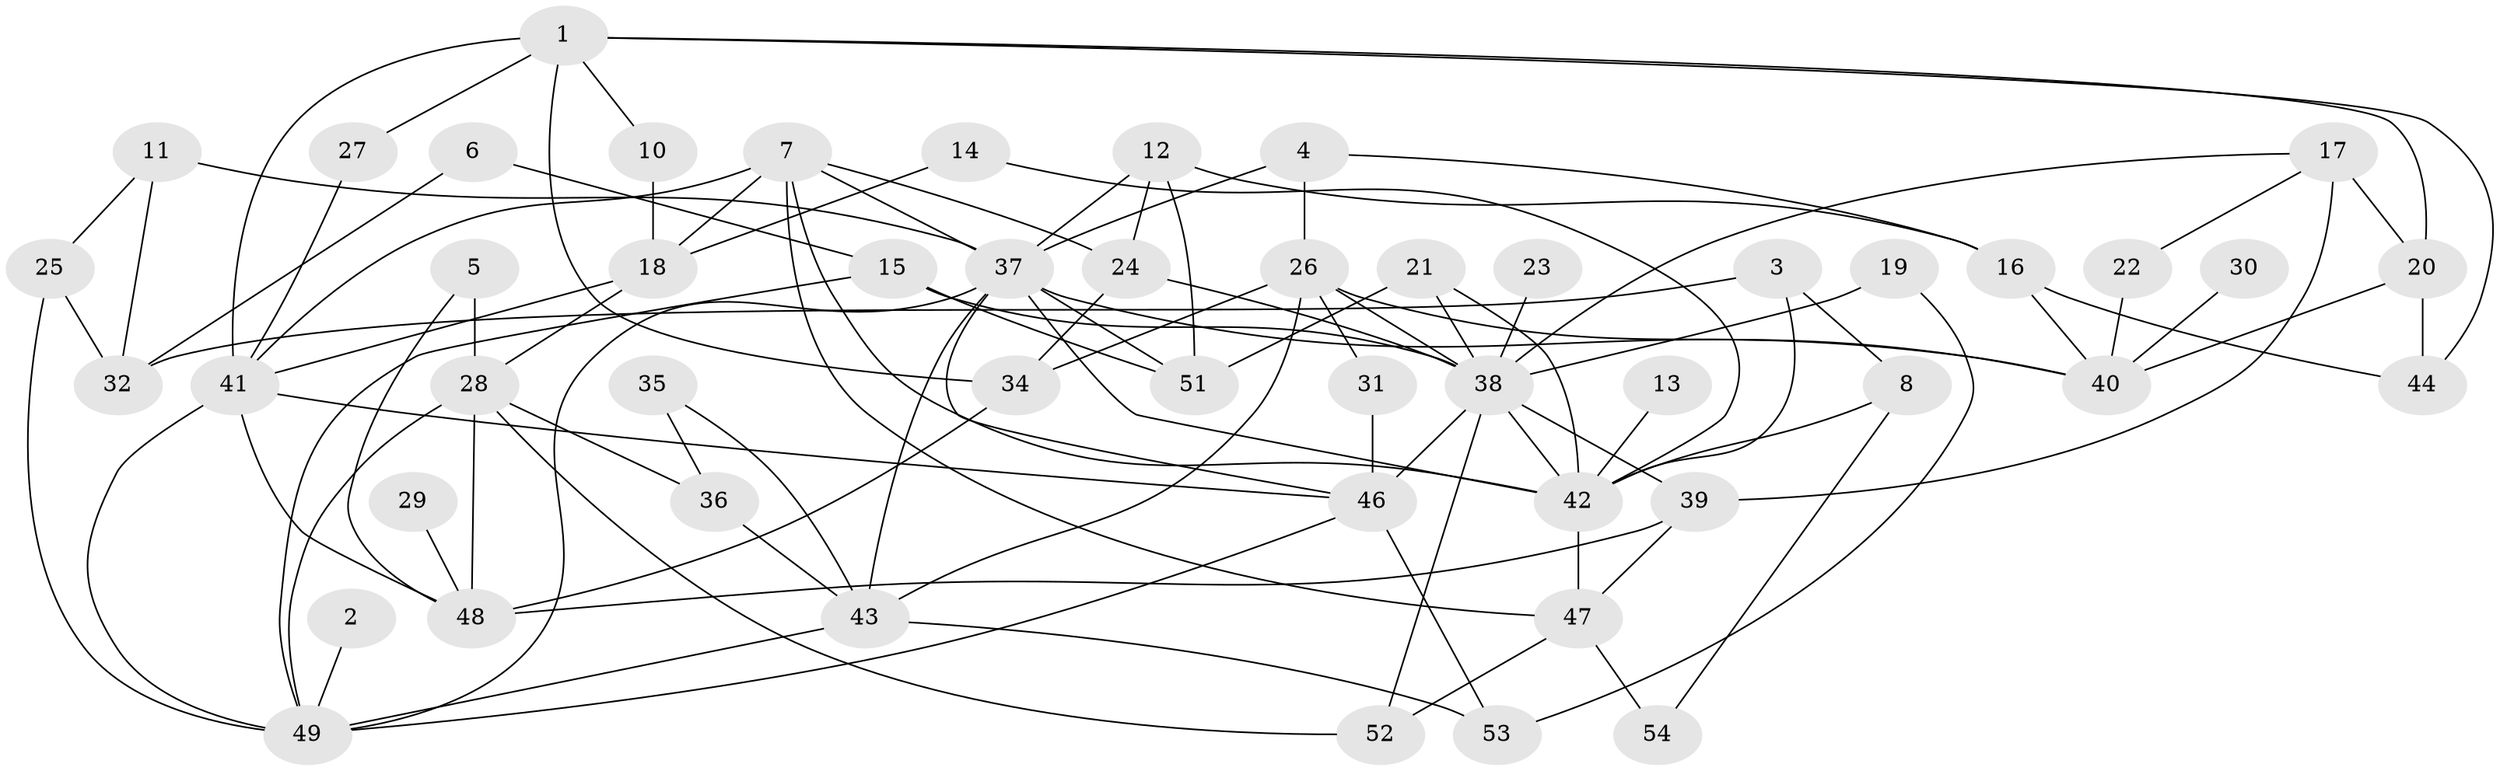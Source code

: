 // original degree distribution, {6: 0.027777777777777776, 2: 0.21296296296296297, 3: 0.24074074074074073, 4: 0.19444444444444445, 1: 0.1574074074074074, 5: 0.12037037037037036, 0: 0.037037037037037035, 8: 0.009259259259259259}
// Generated by graph-tools (version 1.1) at 2025/25/03/09/25 03:25:15]
// undirected, 50 vertices, 99 edges
graph export_dot {
graph [start="1"]
  node [color=gray90,style=filled];
  1;
  2;
  3;
  4;
  5;
  6;
  7;
  8;
  10;
  11;
  12;
  13;
  14;
  15;
  16;
  17;
  18;
  19;
  20;
  21;
  22;
  23;
  24;
  25;
  26;
  27;
  28;
  29;
  30;
  31;
  32;
  34;
  35;
  36;
  37;
  38;
  39;
  40;
  41;
  42;
  43;
  44;
  46;
  47;
  48;
  49;
  51;
  52;
  53;
  54;
  1 -- 10 [weight=1.0];
  1 -- 20 [weight=1.0];
  1 -- 27 [weight=1.0];
  1 -- 34 [weight=2.0];
  1 -- 41 [weight=1.0];
  1 -- 44 [weight=1.0];
  2 -- 49 [weight=1.0];
  3 -- 8 [weight=1.0];
  3 -- 32 [weight=1.0];
  3 -- 42 [weight=1.0];
  4 -- 16 [weight=1.0];
  4 -- 26 [weight=1.0];
  4 -- 37 [weight=1.0];
  5 -- 28 [weight=1.0];
  5 -- 48 [weight=1.0];
  6 -- 15 [weight=1.0];
  6 -- 32 [weight=1.0];
  7 -- 18 [weight=1.0];
  7 -- 24 [weight=1.0];
  7 -- 37 [weight=1.0];
  7 -- 41 [weight=1.0];
  7 -- 42 [weight=1.0];
  7 -- 47 [weight=1.0];
  8 -- 42 [weight=1.0];
  8 -- 54 [weight=1.0];
  10 -- 18 [weight=1.0];
  11 -- 25 [weight=1.0];
  11 -- 32 [weight=1.0];
  11 -- 37 [weight=2.0];
  12 -- 16 [weight=1.0];
  12 -- 24 [weight=1.0];
  12 -- 37 [weight=1.0];
  12 -- 51 [weight=1.0];
  13 -- 42 [weight=1.0];
  14 -- 18 [weight=1.0];
  14 -- 42 [weight=1.0];
  15 -- 38 [weight=1.0];
  15 -- 49 [weight=1.0];
  15 -- 51 [weight=1.0];
  16 -- 40 [weight=1.0];
  16 -- 44 [weight=1.0];
  17 -- 20 [weight=1.0];
  17 -- 22 [weight=1.0];
  17 -- 38 [weight=1.0];
  17 -- 39 [weight=2.0];
  18 -- 28 [weight=1.0];
  18 -- 41 [weight=1.0];
  19 -- 38 [weight=1.0];
  19 -- 53 [weight=1.0];
  20 -- 40 [weight=1.0];
  20 -- 44 [weight=1.0];
  21 -- 38 [weight=1.0];
  21 -- 42 [weight=1.0];
  21 -- 51 [weight=1.0];
  22 -- 40 [weight=1.0];
  23 -- 38 [weight=1.0];
  24 -- 34 [weight=1.0];
  24 -- 38 [weight=1.0];
  25 -- 32 [weight=1.0];
  25 -- 49 [weight=1.0];
  26 -- 31 [weight=1.0];
  26 -- 34 [weight=1.0];
  26 -- 38 [weight=1.0];
  26 -- 40 [weight=1.0];
  26 -- 43 [weight=1.0];
  27 -- 41 [weight=1.0];
  28 -- 36 [weight=1.0];
  28 -- 48 [weight=1.0];
  28 -- 49 [weight=1.0];
  28 -- 52 [weight=1.0];
  29 -- 48 [weight=1.0];
  30 -- 40 [weight=1.0];
  31 -- 46 [weight=1.0];
  34 -- 48 [weight=1.0];
  35 -- 36 [weight=1.0];
  35 -- 43 [weight=1.0];
  36 -- 43 [weight=1.0];
  37 -- 40 [weight=1.0];
  37 -- 42 [weight=1.0];
  37 -- 43 [weight=2.0];
  37 -- 46 [weight=1.0];
  37 -- 49 [weight=1.0];
  37 -- 51 [weight=1.0];
  38 -- 39 [weight=1.0];
  38 -- 42 [weight=1.0];
  38 -- 46 [weight=2.0];
  38 -- 52 [weight=1.0];
  39 -- 47 [weight=1.0];
  39 -- 48 [weight=1.0];
  41 -- 46 [weight=1.0];
  41 -- 48 [weight=1.0];
  41 -- 49 [weight=1.0];
  42 -- 47 [weight=1.0];
  43 -- 49 [weight=1.0];
  43 -- 53 [weight=1.0];
  46 -- 49 [weight=1.0];
  46 -- 53 [weight=1.0];
  47 -- 52 [weight=1.0];
  47 -- 54 [weight=1.0];
}
